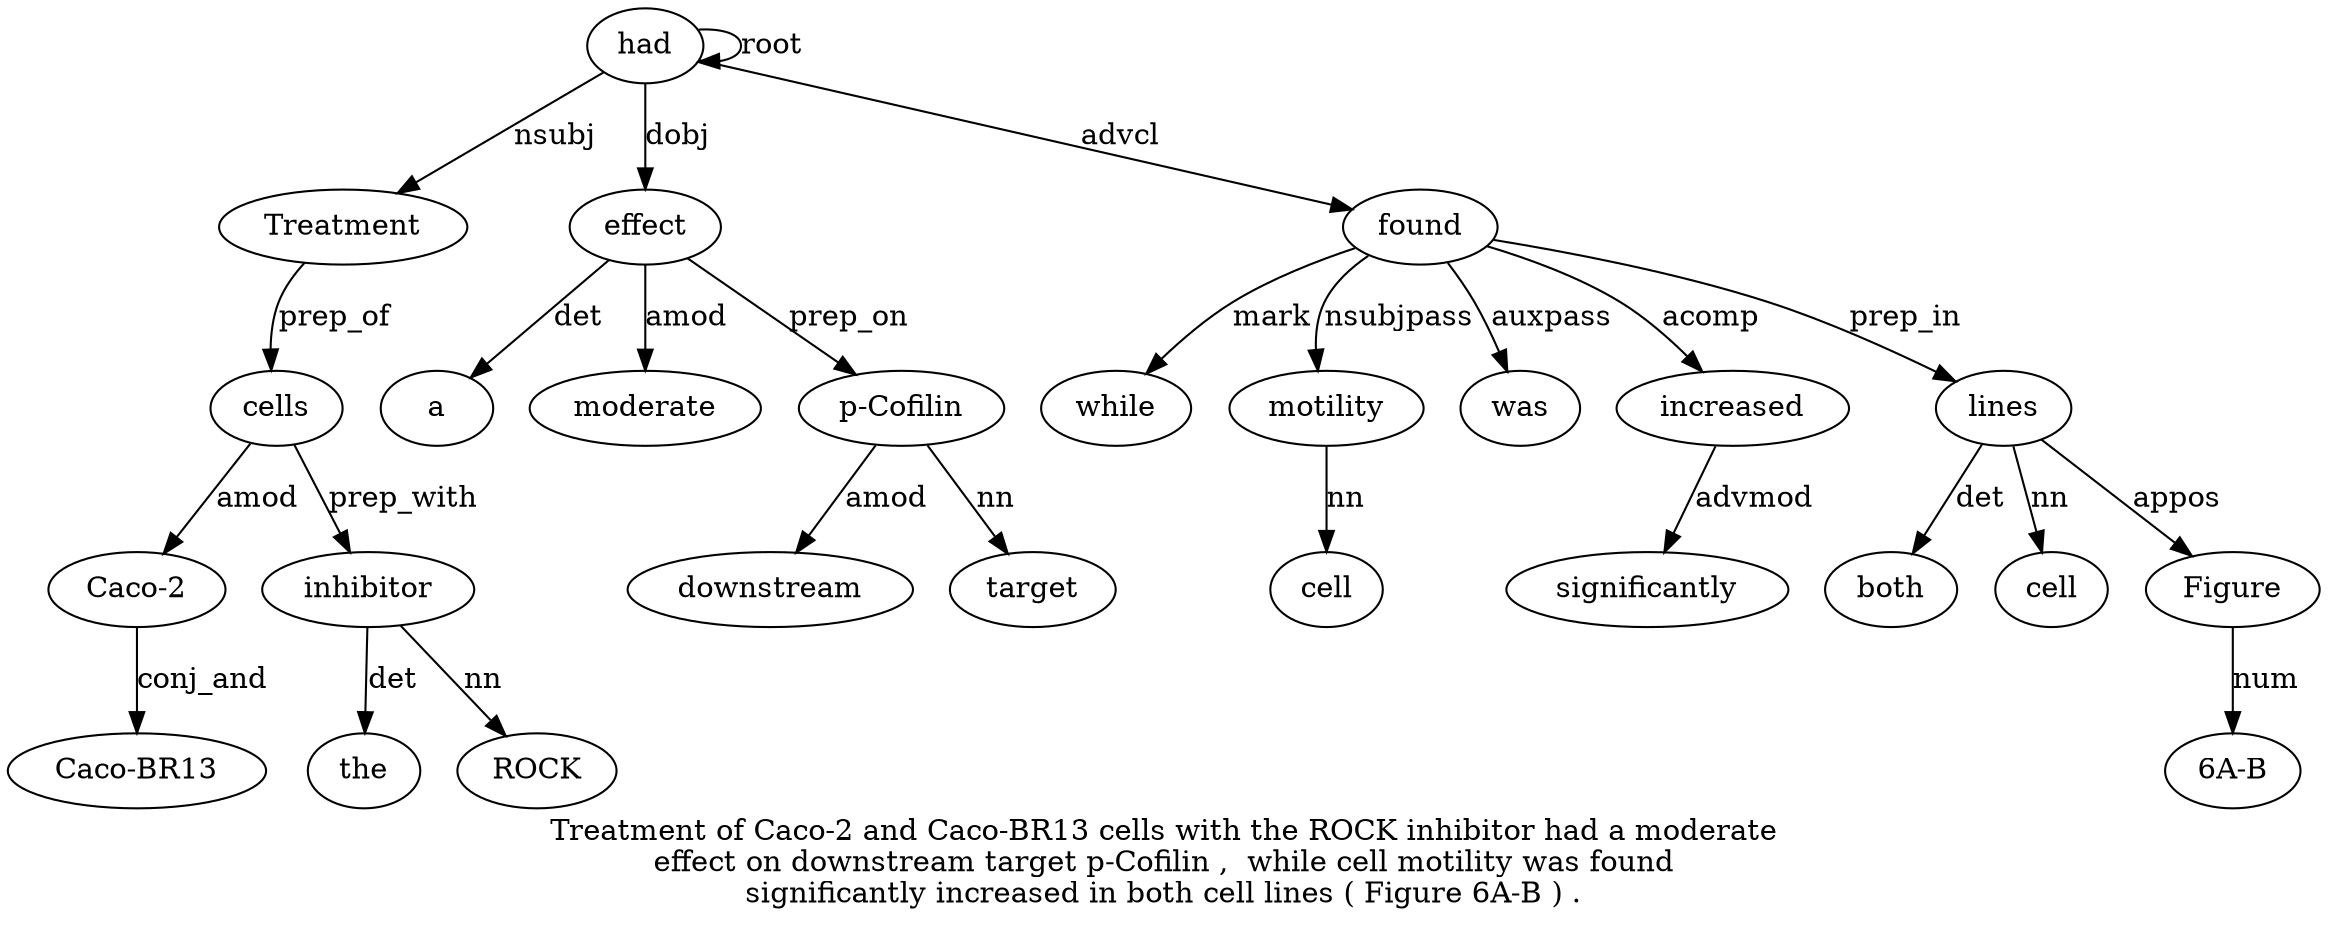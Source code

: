 digraph "Treatment of Caco-2 and Caco-BR13 cells with the ROCK inhibitor had a moderate effect on downstream target p-Cofilin ,  while cell motility was found significantly increased in both cell lines ( Figure 6A-B ) ." {
label="Treatment of Caco-2 and Caco-BR13 cells with the ROCK inhibitor had a moderate
effect on downstream target p-Cofilin ,  while cell motility was found
significantly increased in both cell lines ( Figure 6A-B ) .";
had11 [style=filled, fillcolor=white, label=had];
Treatment1 [style=filled, fillcolor=white, label=Treatment];
had11 -> Treatment1  [label=nsubj];
cells6 [style=filled, fillcolor=white, label=cells];
"Caco-23" [style=filled, fillcolor=white, label="Caco-2"];
cells6 -> "Caco-23"  [label=amod];
"Caco-BR135" [style=filled, fillcolor=white, label="Caco-BR13"];
"Caco-23" -> "Caco-BR135"  [label=conj_and];
Treatment1 -> cells6  [label=prep_of];
inhibitor10 [style=filled, fillcolor=white, label=inhibitor];
the8 [style=filled, fillcolor=white, label=the];
inhibitor10 -> the8  [label=det];
ROCK9 [style=filled, fillcolor=white, label=ROCK];
inhibitor10 -> ROCK9  [label=nn];
cells6 -> inhibitor10  [label=prep_with];
had11 -> had11  [label=root];
effect14 [style=filled, fillcolor=white, label=effect];
a12 [style=filled, fillcolor=white, label=a];
effect14 -> a12  [label=det];
moderate13 [style=filled, fillcolor=white, label=moderate];
effect14 -> moderate13  [label=amod];
had11 -> effect14  [label=dobj];
"p-Cofilin18" [style=filled, fillcolor=white, label="p-Cofilin"];
downstream16 [style=filled, fillcolor=white, label=downstream];
"p-Cofilin18" -> downstream16  [label=amod];
target17 [style=filled, fillcolor=white, label=target];
"p-Cofilin18" -> target17  [label=nn];
effect14 -> "p-Cofilin18"  [label=prep_on];
found24 [style=filled, fillcolor=white, label=found];
while20 [style=filled, fillcolor=white, label=while];
found24 -> while20  [label=mark];
motility22 [style=filled, fillcolor=white, label=motility];
cell21 [style=filled, fillcolor=white, label=cell];
motility22 -> cell21  [label=nn];
found24 -> motility22  [label=nsubjpass];
was23 [style=filled, fillcolor=white, label=was];
found24 -> was23  [label=auxpass];
had11 -> found24  [label=advcl];
increased26 [style=filled, fillcolor=white, label=increased];
significantly25 [style=filled, fillcolor=white, label=significantly];
increased26 -> significantly25  [label=advmod];
found24 -> increased26  [label=acomp];
lines30 [style=filled, fillcolor=white, label=lines];
both28 [style=filled, fillcolor=white, label=both];
lines30 -> both28  [label=det];
cell29 [style=filled, fillcolor=white, label=cell];
lines30 -> cell29  [label=nn];
found24 -> lines30  [label=prep_in];
Figure32 [style=filled, fillcolor=white, label=Figure];
lines30 -> Figure32  [label=appos];
"6A-B33" [style=filled, fillcolor=white, label="6A-B"];
Figure32 -> "6A-B33"  [label=num];
}
